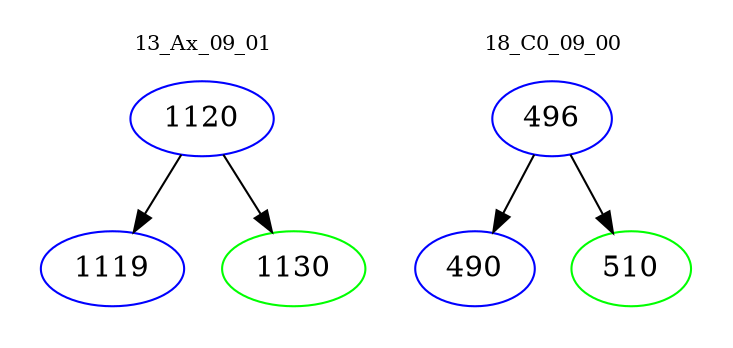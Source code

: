 digraph{
subgraph cluster_0 {
color = white
label = "13_Ax_09_01";
fontsize=10;
T0_1120 [label="1120", color="blue"]
T0_1120 -> T0_1119 [color="black"]
T0_1119 [label="1119", color="blue"]
T0_1120 -> T0_1130 [color="black"]
T0_1130 [label="1130", color="green"]
}
subgraph cluster_1 {
color = white
label = "18_C0_09_00";
fontsize=10;
T1_496 [label="496", color="blue"]
T1_496 -> T1_490 [color="black"]
T1_490 [label="490", color="blue"]
T1_496 -> T1_510 [color="black"]
T1_510 [label="510", color="green"]
}
}
